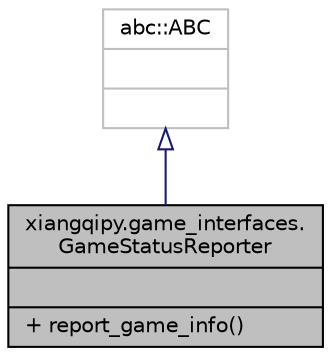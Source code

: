 digraph "xiangqipy.game_interfaces.GameStatusReporter"
{
 // LATEX_PDF_SIZE
  edge [fontname="Helvetica",fontsize="10",labelfontname="Helvetica",labelfontsize="10"];
  node [fontname="Helvetica",fontsize="10",shape=record];
  Node1 [label="{xiangqipy.game_interfaces.\lGameStatusReporter\n||+ report_game_info()\l}",height=0.2,width=0.4,color="black", fillcolor="grey75", style="filled", fontcolor="black",tooltip="Reports details of a Game."];
  Node2 -> Node1 [dir="back",color="midnightblue",fontsize="10",style="solid",arrowtail="onormal",fontname="Helvetica"];
  Node2 [label="{abc::ABC\n||}",height=0.2,width=0.4,color="grey75", fillcolor="white", style="filled",tooltip=" "];
}
